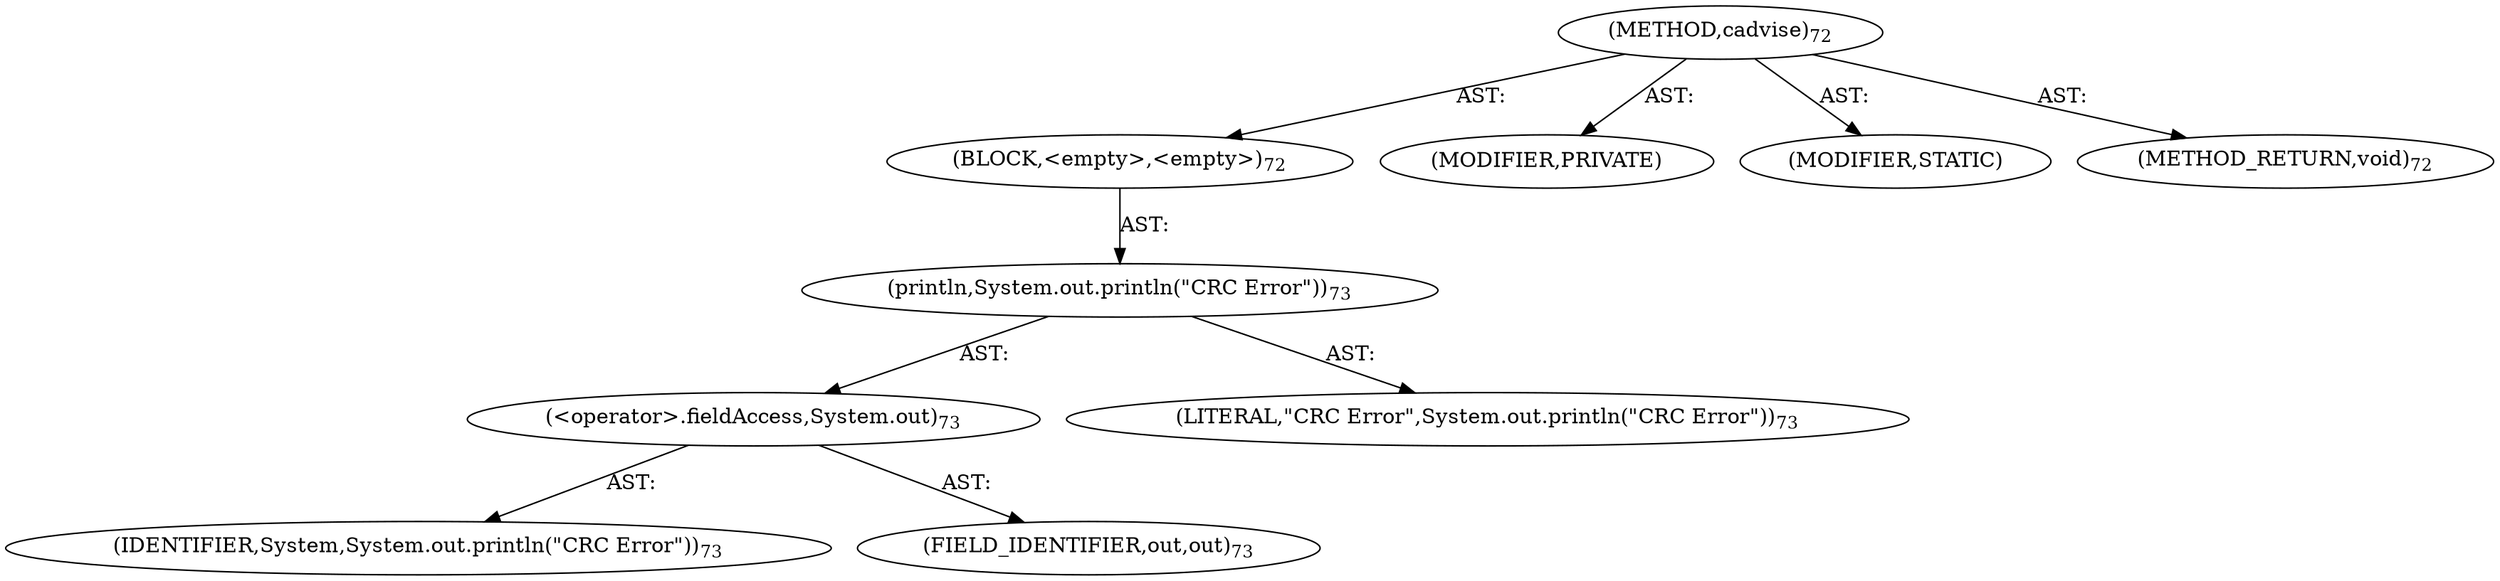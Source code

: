digraph "cadvise" {  
"111669149696" [label = <(METHOD,cadvise)<SUB>72</SUB>> ]
"25769803776" [label = <(BLOCK,&lt;empty&gt;,&lt;empty&gt;)<SUB>72</SUB>> ]
"30064771072" [label = <(println,System.out.println(&quot;CRC Error&quot;))<SUB>73</SUB>> ]
"30064771073" [label = <(&lt;operator&gt;.fieldAccess,System.out)<SUB>73</SUB>> ]
"68719476802" [label = <(IDENTIFIER,System,System.out.println(&quot;CRC Error&quot;))<SUB>73</SUB>> ]
"55834574848" [label = <(FIELD_IDENTIFIER,out,out)<SUB>73</SUB>> ]
"90194313216" [label = <(LITERAL,&quot;CRC Error&quot;,System.out.println(&quot;CRC Error&quot;))<SUB>73</SUB>> ]
"133143986176" [label = <(MODIFIER,PRIVATE)> ]
"133143986177" [label = <(MODIFIER,STATIC)> ]
"128849018880" [label = <(METHOD_RETURN,void)<SUB>72</SUB>> ]
  "111669149696" -> "25769803776"  [ label = "AST: "] 
  "111669149696" -> "133143986176"  [ label = "AST: "] 
  "111669149696" -> "133143986177"  [ label = "AST: "] 
  "111669149696" -> "128849018880"  [ label = "AST: "] 
  "25769803776" -> "30064771072"  [ label = "AST: "] 
  "30064771072" -> "30064771073"  [ label = "AST: "] 
  "30064771072" -> "90194313216"  [ label = "AST: "] 
  "30064771073" -> "68719476802"  [ label = "AST: "] 
  "30064771073" -> "55834574848"  [ label = "AST: "] 
}

